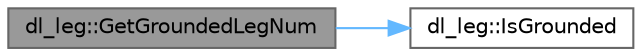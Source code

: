 digraph "dl_leg::GetGroundedLegNum"
{
 // LATEX_PDF_SIZE
  bgcolor="transparent";
  edge [fontname=Helvetica,fontsize=10,labelfontname=Helvetica,labelfontsize=10];
  node [fontname=Helvetica,fontsize=10,shape=box,height=0.2,width=0.4];
  rankdir="LR";
  Node1 [id="Node000001",label="dl_leg::GetGroundedLegNum",height=0.2,width=0.4,color="gray40", fillcolor="grey60", style="filled", fontcolor="black",tooltip="接地している脚の本数を返す関数．"];
  Node1 -> Node2 [id="edge1_Node000001_Node000002",color="steelblue1",style="solid",tooltip=" "];
  Node2 [id="Node000002",label="dl_leg::IsGrounded",height=0.2,width=0.4,color="grey40", fillcolor="white", style="filled",URL="$namespacedl__leg.html#af9f9b0788c3b3049e8bbf659df946c20",tooltip="脚番号 leg_index 0 〜 5 に応じて，その脚が接地しているかを調べる．   脚は右前脚を0番として，時計回りに0,1,2,3,4,5となる．左前足が5番．"];
}
